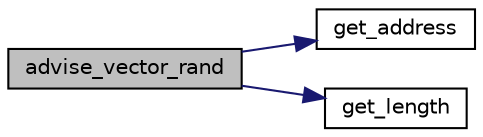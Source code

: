 digraph "advise_vector_rand"
{
  edge [fontname="Helvetica",fontsize="10",labelfontname="Helvetica",labelfontsize="10"];
  node [fontname="Helvetica",fontsize="10",shape=record];
  rankdir="LR";
  Node1 [label="advise_vector_rand",height=0.2,width=0.4,color="black", fillcolor="grey75", style="filled", fontcolor="black"];
  Node1 -> Node2 [color="midnightblue",fontsize="10",style="solid",fontname="Helvetica"];
  Node2 [label="get_address",height=0.2,width=0.4,color="black", fillcolor="white", style="filled",URL="$cache__utilities_8hpp.html#ac2d7b576acd4638b25a09f9c17cbf201"];
  Node1 -> Node3 [color="midnightblue",fontsize="10",style="solid",fontname="Helvetica"];
  Node3 [label="get_length",height=0.2,width=0.4,color="black", fillcolor="white", style="filled",URL="$cache__utilities_8hpp.html#a25a79991782fbedffc49a2c59274566d"];
}
